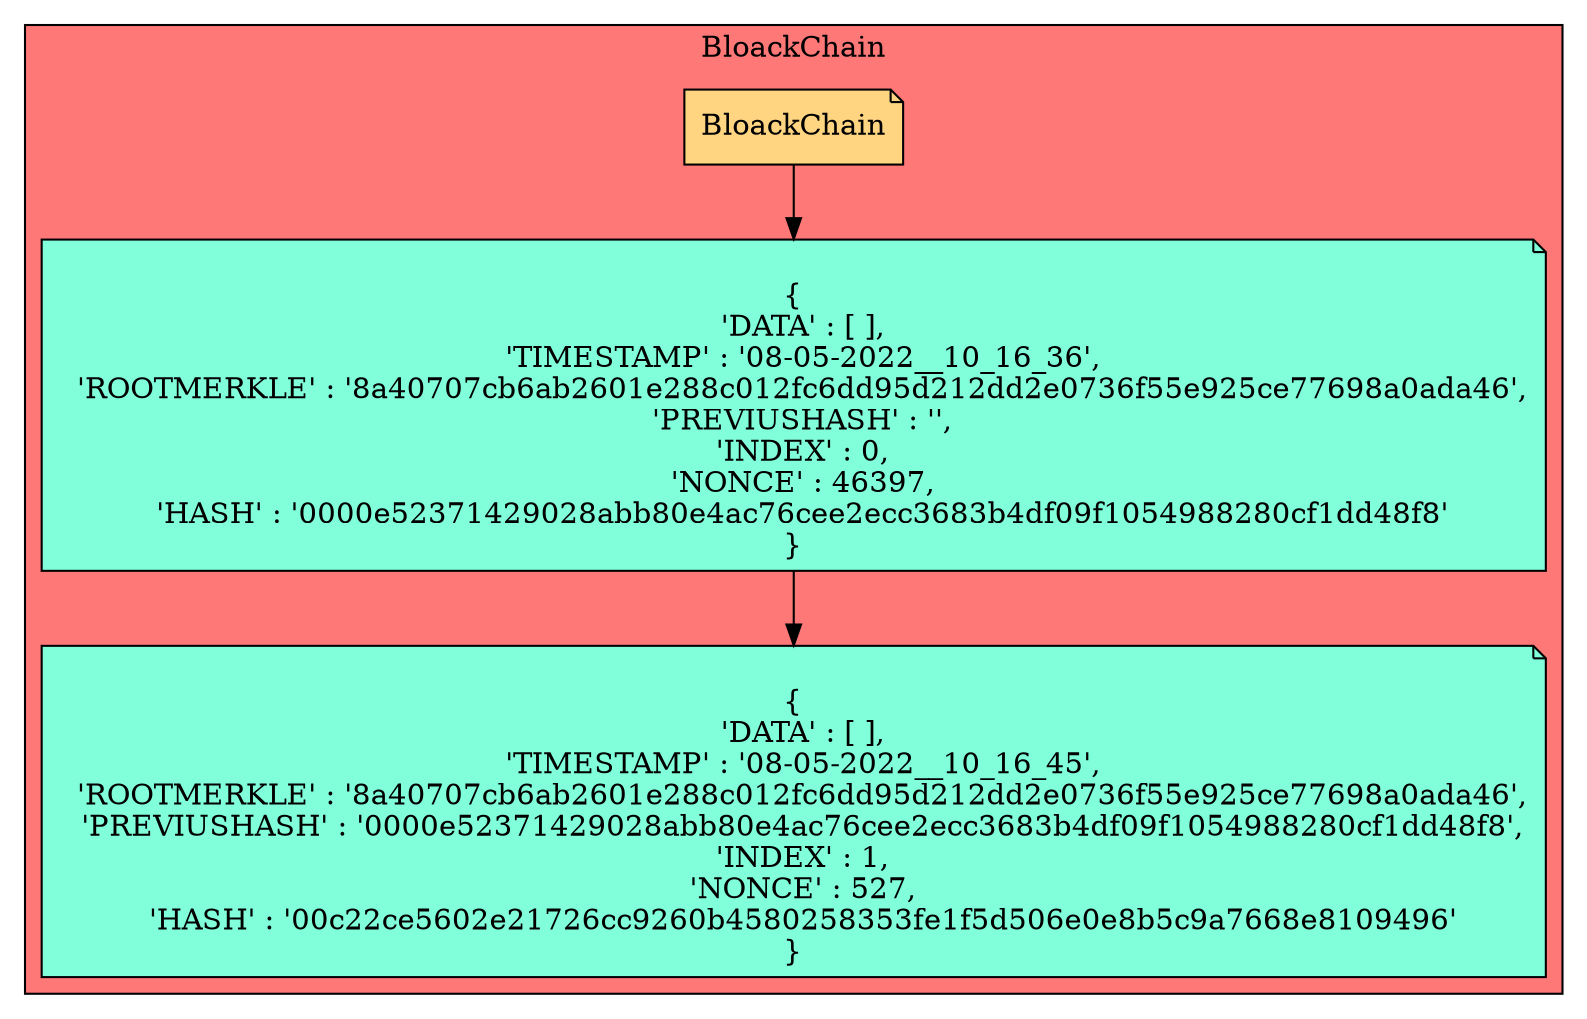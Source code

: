 digraph L {
node[shape=note fillcolor="#A181FF" style =filled]
subgraph cluster_p{
    label= " BloackChain "
 raiz[label = "BloackChain" fillcolor="#FFD581" ]    bgcolor = "#FF7878"
Nodo144080737[label="
{
  'DATA' : [ ],
  'TIMESTAMP' : '08-05-2022__10_16_36',
  'ROOTMERKLE' : '8a40707cb6ab2601e288c012fc6dd95d212dd2e0736f55e925ce77698a0ada46',
  'PREVIUSHASH' : '',
  'INDEX' : 0,
  'NONCE' : 46397,
  'HASH' : '0000e52371429028abb80e4ac76cee2ecc3683b4df09f1054988280cf1dd48f8'
}",fillcolor="#81FFDA"]
Nodo110089760[label="
{
  'DATA' : [ ],
  'TIMESTAMP' : '08-05-2022__10_16_45',
  'ROOTMERKLE' : '8a40707cb6ab2601e288c012fc6dd95d212dd2e0736f55e925ce77698a0ada46',
  'PREVIUSHASH' : '0000e52371429028abb80e4ac76cee2ecc3683b4df09f1054988280cf1dd48f8',
  'INDEX' : 1,
  'NONCE' : 527,
  'HASH' : '00c22ce5602e21726cc9260b4580258353fe1f5d506e0e8b5c9a7668e8109496'
}",fillcolor="#81FFDA"]

raiz->Nodo144080737
Nodo144080737 -> Nodo110089760
}}